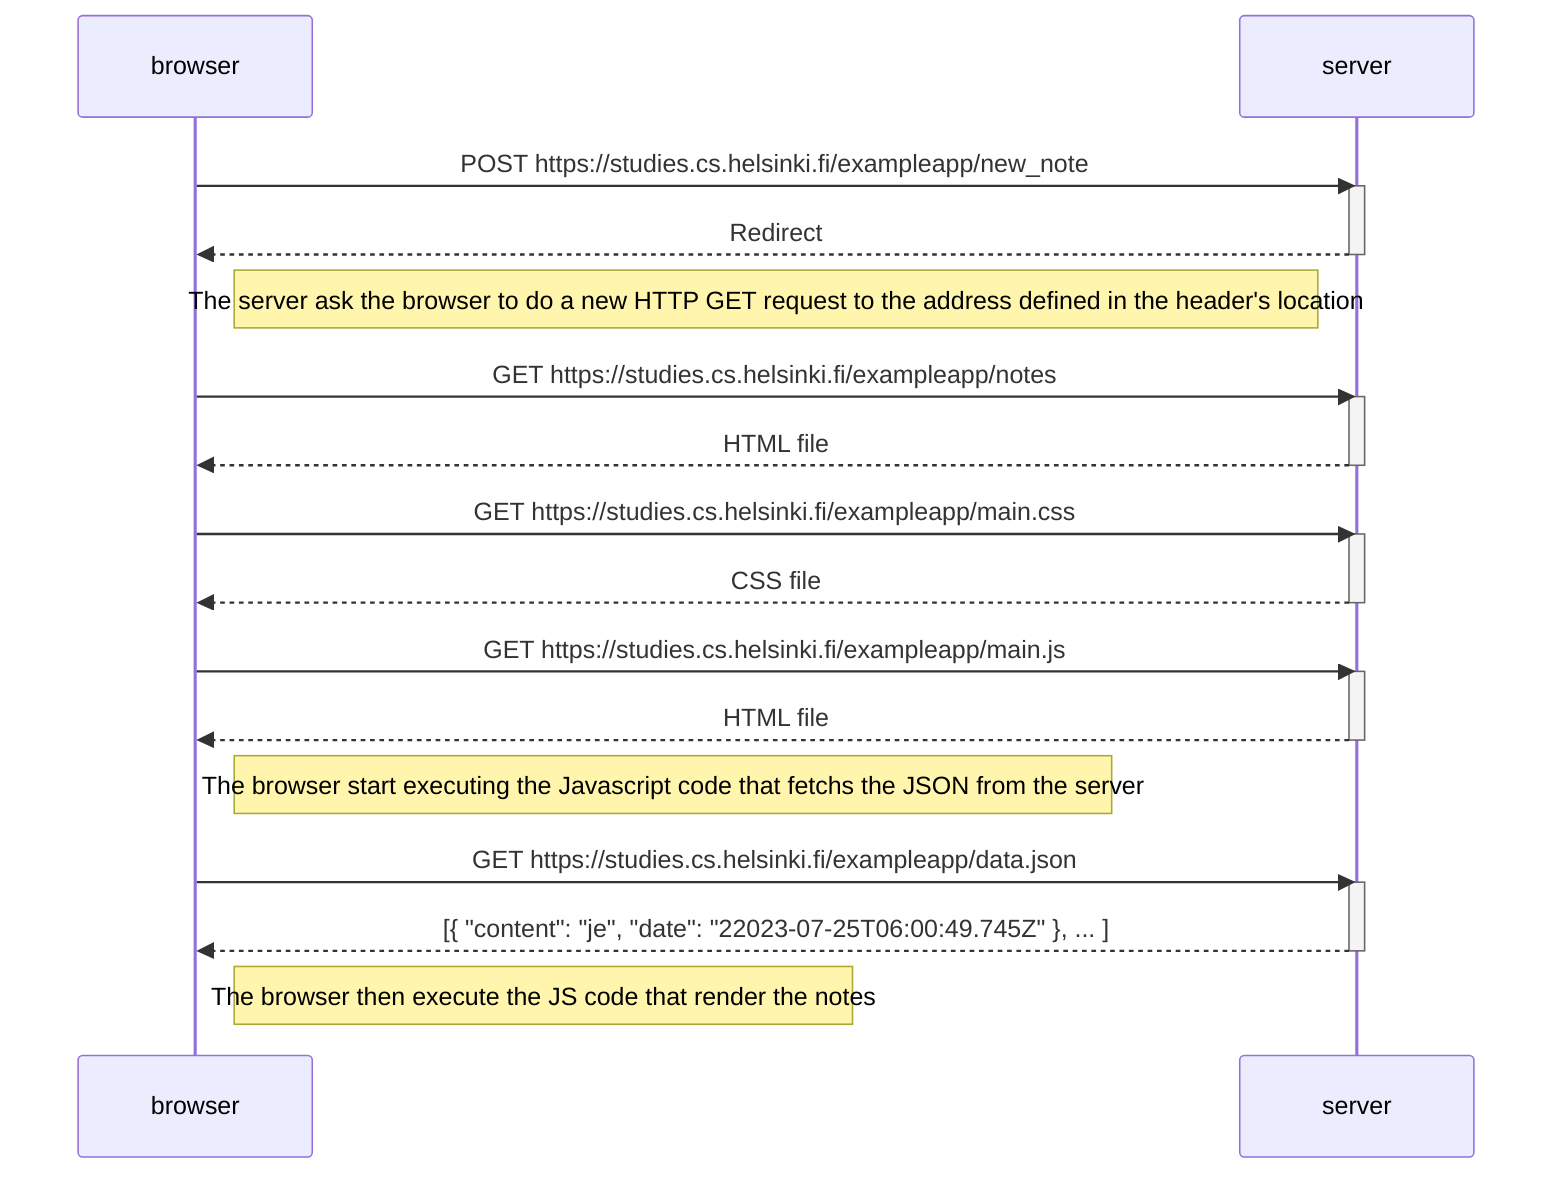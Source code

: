 sequenceDiagram
    participant browser
    participant server

    browser->>server: POST https://studies.cs.helsinki.fi/exampleapp/new_note
    activate server
    server-->>browser: Redirect
    deactivate server

    Note right of browser: The server ask the browser to do a new HTTP GET request to the address defined in the header's location

    browser->>server: GET https://studies.cs.helsinki.fi/exampleapp/notes
    activate server
    server-->>browser: HTML file
    deactivate server

    browser->>server: GET https://studies.cs.helsinki.fi/exampleapp/main.css
    activate server
    server-->>browser: CSS file
    deactivate server

    browser->>server: GET https://studies.cs.helsinki.fi/exampleapp/main.js
    activate server
    server-->>browser: HTML file
    deactivate server

    Note right of browser: The browser start executing the Javascript code that fetchs the JSON from the server

    browser->>server: GET https://studies.cs.helsinki.fi/exampleapp/data.json
    activate server
    server-->>browser: [{ "content": "je", "date": "22023-07-25T06:00:49.745Z" }, ... ]
    deactivate server

    Note right of browser: The browser then execute the JS code that render the notes